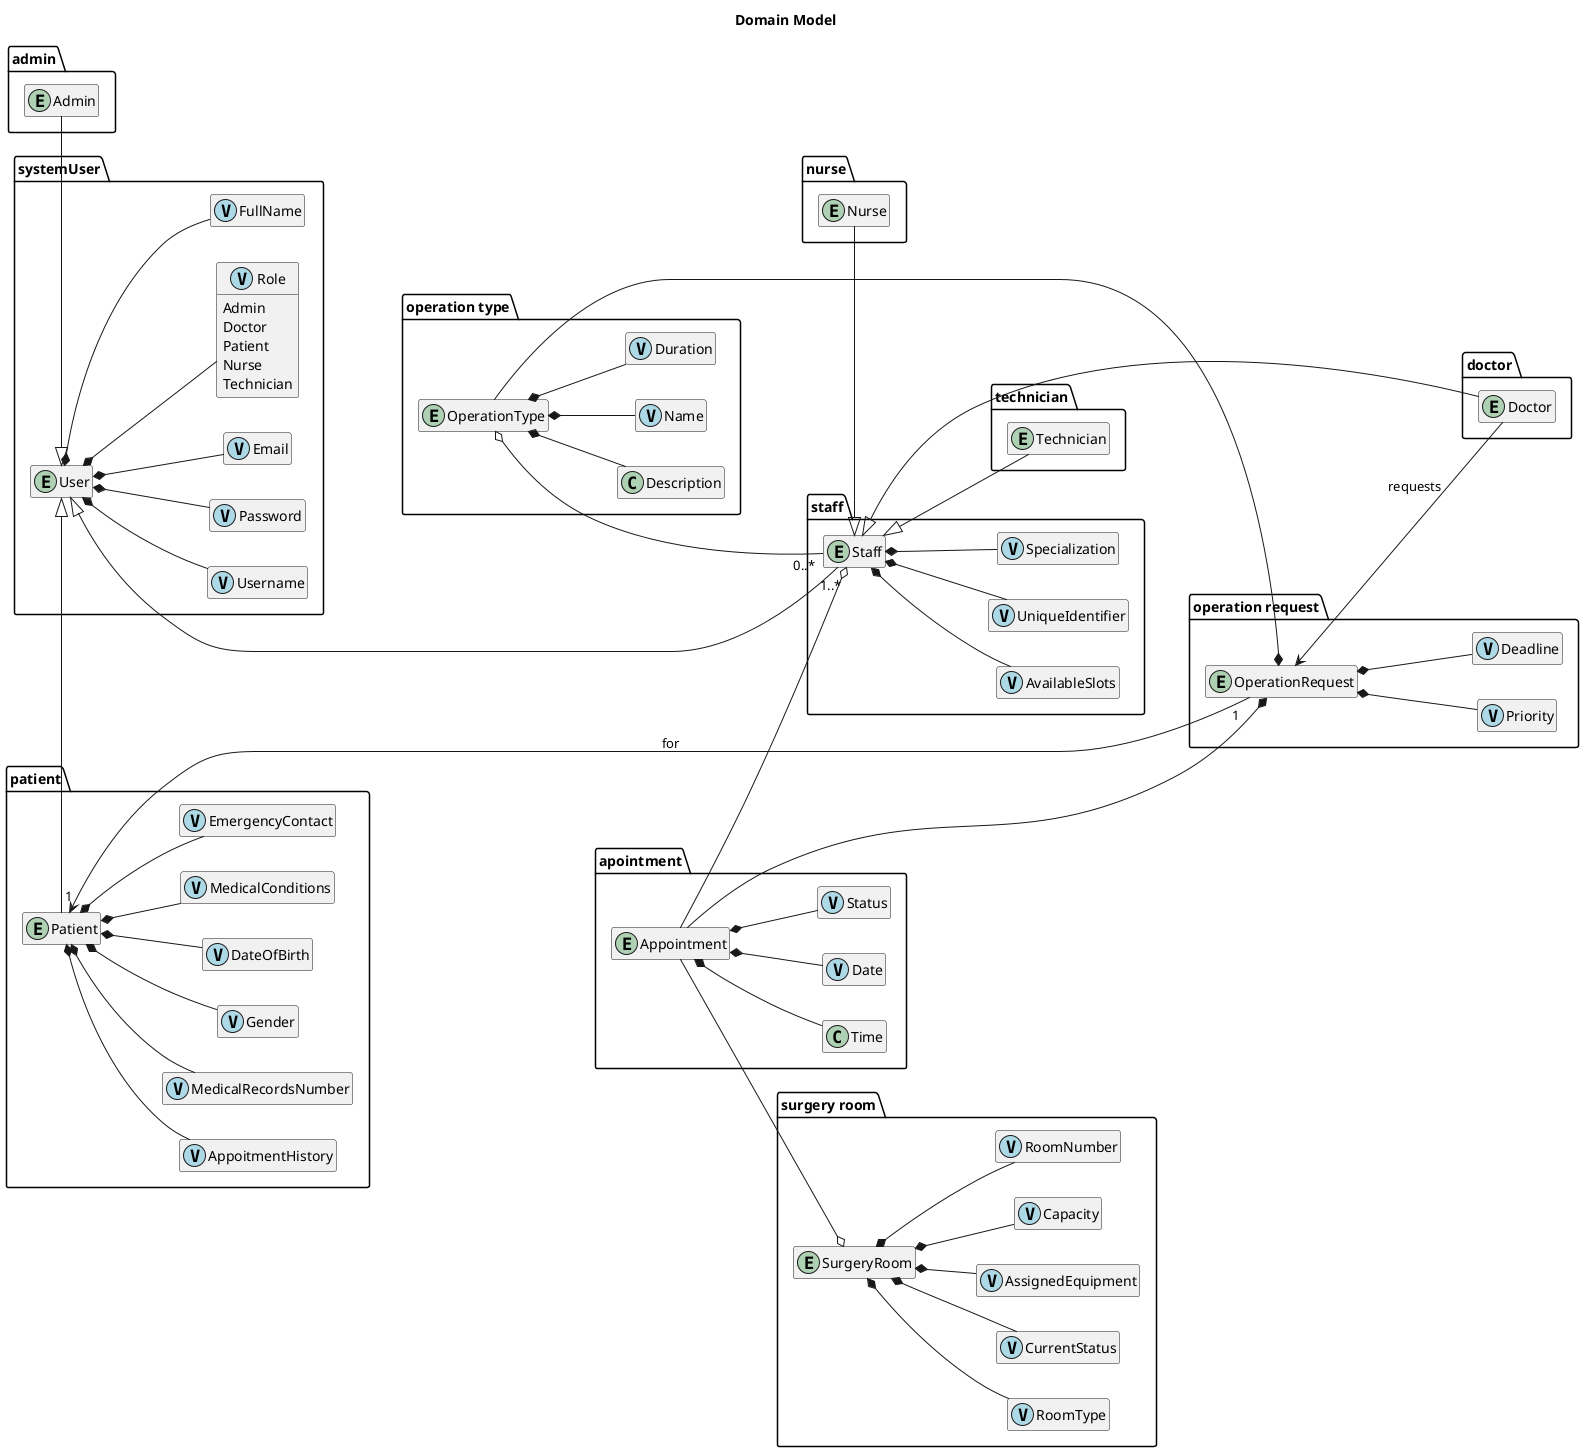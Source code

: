 ﻿@startuml
title Domain Model

hide empty methods
hide empty attributes

left to right direction



package "systemUser" {
        
    entity User {}
    
    class FullName <<(V, lightblue)>> {}
    
    class Username <<(V, lightblue)>> {}
    
    class Password <<(V, lightblue)>> {}
    
    class Email <<(V, lightblue)>> {}
    
    enum Role <<(V, lightblue)>> {
        Admin
        Doctor
        Patient
        Nurse
        Technician
    }

    User *-- FullName
    User *-- Username
    User *-- Password
    User *-- Email
    User *-- Role
}

package "admin" {
    
    entity Admin {}
}

package "staff" {

    entity Staff {}
    
    class UniqueIdentifier <<(V, lightblue)>> {}
    
    class Specialization <<(V, lightblue)>> {}
    
    class AvailableSlots <<(V, lightblue)>> {}
    
    Staff *-- UniqueIdentifier
    Staff *-- Specialization
    Staff *-- AvailableSlots
  
}

package "doctor" {
    
    entity Doctor {}
}

package "nurse" {
    
    entity Nurse {}
}

package "technician" {
    
    entity Technician {}
}

package "patient" {

    entity Patient {}
    
    class MedicalConditions <<(V, lightblue)>> {}
    
    class EmergencyContact <<(V, lightblue)>> {}
    
    class AppoitmentHistory <<(V, lightblue)>> {}
    
    class MedicalRecordsNumber <<(V, lightblue)>> {}
    
    class Gender <<(V, lightblue)>> {}
    
    class DateOfBirth <<(V, lightblue)>> {}
    
    Patient *-- MedicalConditions
    Patient *-- EmergencyContact
    Patient *-- AppoitmentHistory
    Patient *-- MedicalRecordsNumber
    Patient *-- Gender
    Patient *-- DateOfBirth
}

package "operation request" {

    entity OperationRequest {}
    
    class Priority <<(V, lightblue)>> {}
    
    class Deadline <<(V, lightblue)>> {}
    
    OperationRequest *-- Priority
    OperationRequest *-- Deadline
}

package "operation type" {
    
        entity OperationType {}
        
        class Name <<(V, lightblue)>> {}
        
        class Duration <<(V, lightblue)>> {}
        
        OperationType *-- Name
        OperationType *-- Description
        OperationType *-- Duration
}

package "apointment" {
    
    entity Appointment {}
    
    class Date <<(V, lightblue)>> {}
    
    class Status <<(V, lightblue)>> {}
    
    Appointment *-- Date
    Appointment *-- Time
    Appointment *-- Status
}

package "surgery room" {

    entity SurgeryRoom {}
    
    class RoomNumber <<(V, lightblue)>> {}
    
    class RoomType <<(V, lightblue)>> {}
    
    class CurrentStatus <<(V, lightblue)>> {}
    
    class AssignedEquipment <<(V, lightblue)>> {}
    
    class Capacity <<(V, lightblue)>> {}
    
    SurgeryRoom *-- RoomNumber
    SurgeryRoom *-- RoomType
    SurgeryRoom *-- CurrentStatus
    SurgeryRoom *-- AssignedEquipment
    SurgeryRoom *-- Capacity
    
}

User <|---- Staff
User <|- Patient
User <|- Admin

Staff <|- Doctor
Staff <|- Nurse
Staff <|-- Technician

Appointment --o SurgeryRoom

OperationType --* OperationRequest
OperationType o--- "0..*"Staff

Appointment --o "1..*" Staff
Appointment ----* OperationRequest

OperationRequest <-- Doctor : requests

Patient "1" <------- "1" OperationRequest : for

@enduml